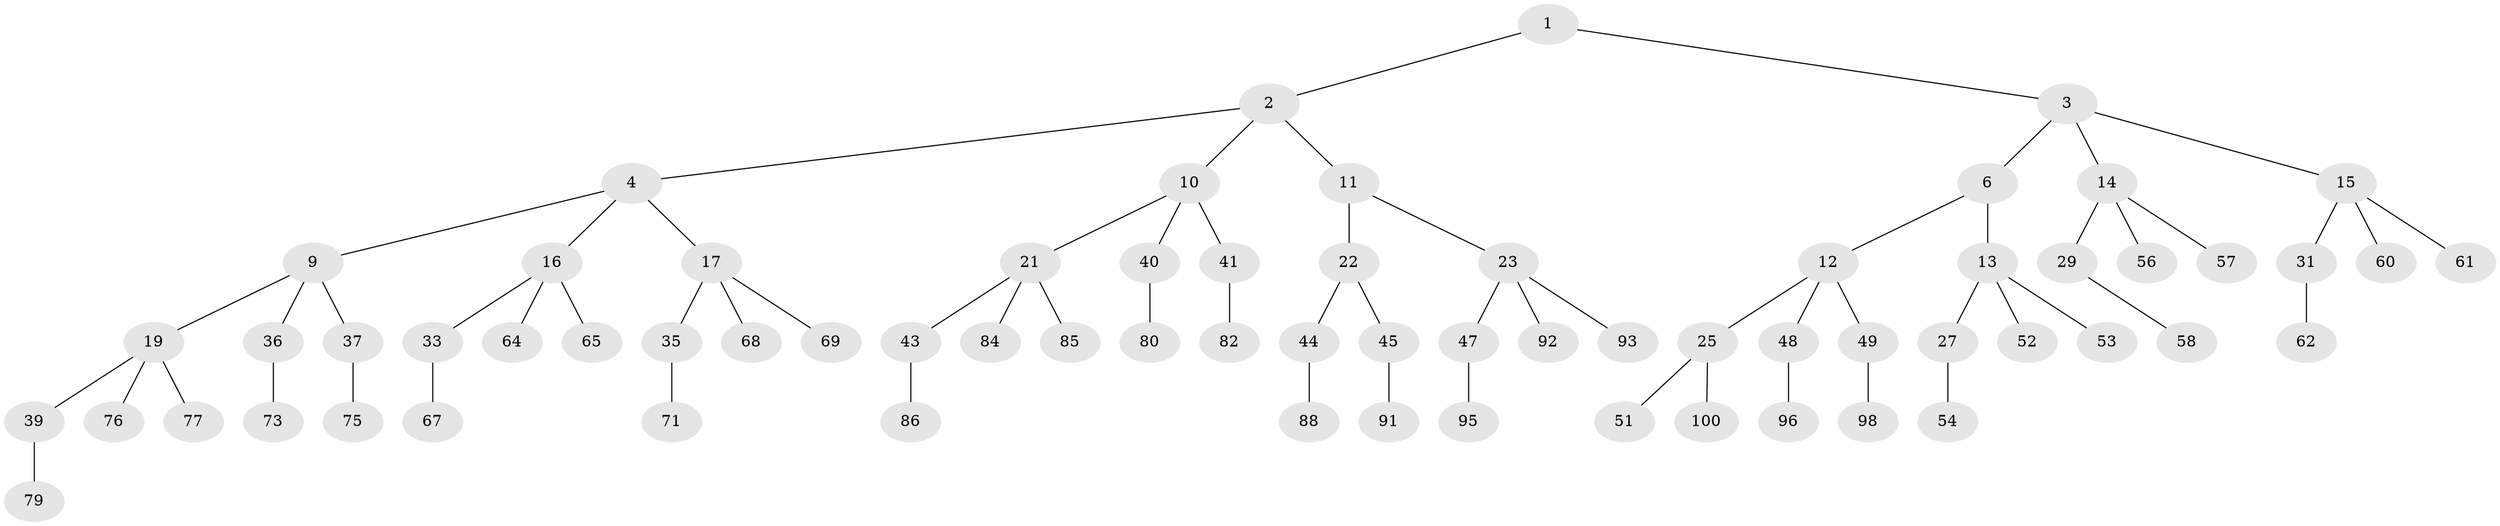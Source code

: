 // original degree distribution, {2: 0.02, 3: 0.48, 1: 0.5}
// Generated by graph-tools (version 1.1) at 2025/11/02/21/25 10:11:11]
// undirected, 69 vertices, 68 edges
graph export_dot {
graph [start="1"]
  node [color=gray90,style=filled];
  1;
  2 [latent=1,super="+5"];
  3 [latent=1,super="+7"];
  4 [latent=0.5,super="+8"];
  6 [latent=0.5];
  9 [latent=0.333333,super="+18"];
  10 [latent=0.333333,super="+20"];
  11 [latent=0.333333];
  12 [latent=0.333333,super="+24"];
  13 [latent=0.333333,super="+26"];
  14 [latent=0.333333,super="+28"];
  15 [latent=0.333333,super="+30"];
  16 [latent=0.25,super="+32"];
  17 [latent=0.25,super="+34"];
  19 [latent=0.25,super="+38"];
  21 [latent=0.25,super="+42"];
  22 [latent=0.25];
  23 [latent=0.25,super="+46"];
  25 [latent=0.25,super="+50"];
  27 [latent=0.25,super="+55"];
  29 [latent=0.25,super="+59"];
  31 [latent=0.25,super="+63"];
  33 [latent=0.2,super="+66"];
  35 [latent=0.2,super="+70"];
  36 [latent=0.2,super="+72"];
  37 [latent=0.2,super="+74"];
  39 [latent=0.2,super="+78"];
  40 [latent=0.2,super="+81"];
  41 [latent=0.2,super="+83"];
  43 [latent=0.2,super="+87"];
  44 [latent=0.2,super="+89"];
  45 [latent=0.2,super="+90"];
  47 [latent=0.2,super="+94"];
  48 [latent=0.2,super="+97"];
  49 [latent=0.2,super="+99"];
  51 [latent=0.2];
  52 [latent=0.2];
  53 [latent=0.2];
  54 [latent=0.2];
  56 [latent=0.2];
  57 [latent=0.2];
  58 [latent=0.2];
  60 [latent=0.2];
  61 [latent=0.2];
  62 [latent=0.2];
  64 [latent=0.166667];
  65 [latent=0.166667];
  67 [latent=0.166667];
  68 [latent=0.166667];
  69 [latent=0.166667];
  71 [latent=0.166667];
  73 [latent=0.166667];
  75 [latent=0.166667];
  76 [latent=0.166667];
  77 [latent=0.166667];
  79 [latent=0.166667];
  80 [latent=0.166667];
  82 [latent=0.166667];
  84 [latent=0.166667];
  85 [latent=0.166667];
  86 [latent=0.166667];
  88 [latent=0.166667];
  91 [latent=0.166667];
  92 [latent=0.166667];
  93 [latent=0.166667];
  95 [latent=0.166667];
  96 [latent=0.166667];
  98 [latent=0.166667];
  100 [latent=0.166667];
  1 -- 2;
  1 -- 3;
  2 -- 4;
  2 -- 11;
  2 -- 10;
  3 -- 6;
  3 -- 14;
  3 -- 15;
  4 -- 9;
  4 -- 16;
  4 -- 17;
  6 -- 12;
  6 -- 13;
  9 -- 19;
  9 -- 36;
  9 -- 37;
  10 -- 21;
  10 -- 40;
  10 -- 41;
  11 -- 22;
  11 -- 23;
  12 -- 25;
  12 -- 48;
  12 -- 49;
  13 -- 27;
  13 -- 53;
  13 -- 52;
  14 -- 29;
  14 -- 56;
  14 -- 57;
  15 -- 31;
  15 -- 60;
  15 -- 61;
  16 -- 33;
  16 -- 65;
  16 -- 64;
  17 -- 35;
  17 -- 68;
  17 -- 69;
  19 -- 39;
  19 -- 76;
  19 -- 77;
  21 -- 43;
  21 -- 85;
  21 -- 84;
  22 -- 44;
  22 -- 45;
  23 -- 47;
  23 -- 92;
  23 -- 93;
  25 -- 51;
  25 -- 100;
  27 -- 54;
  29 -- 58;
  31 -- 62;
  33 -- 67;
  35 -- 71;
  36 -- 73;
  37 -- 75;
  39 -- 79;
  40 -- 80;
  41 -- 82;
  43 -- 86;
  44 -- 88;
  45 -- 91;
  47 -- 95;
  48 -- 96;
  49 -- 98;
}
